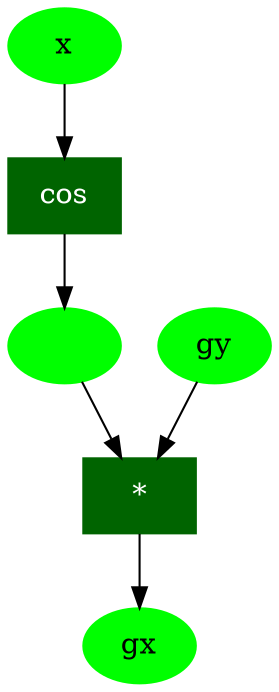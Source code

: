 digraph g{
	1 [label="x", color=green, style=filled]
	2 [label="", color=green, style=filled]
	3 [label="gy", color=green, style=filled]
	4 [label="gx", color=green, style=filled]
	5 [label="*", color=darkgreen, style=filled, shape=box, fontcolor=white]
	6 [label="cos", color=darkgreen, style=filled, shape=box, fontcolor=white]
	1 -> 6
	6 -> 2
	2 -> 5
	3 -> 5
	5 -> 4
}